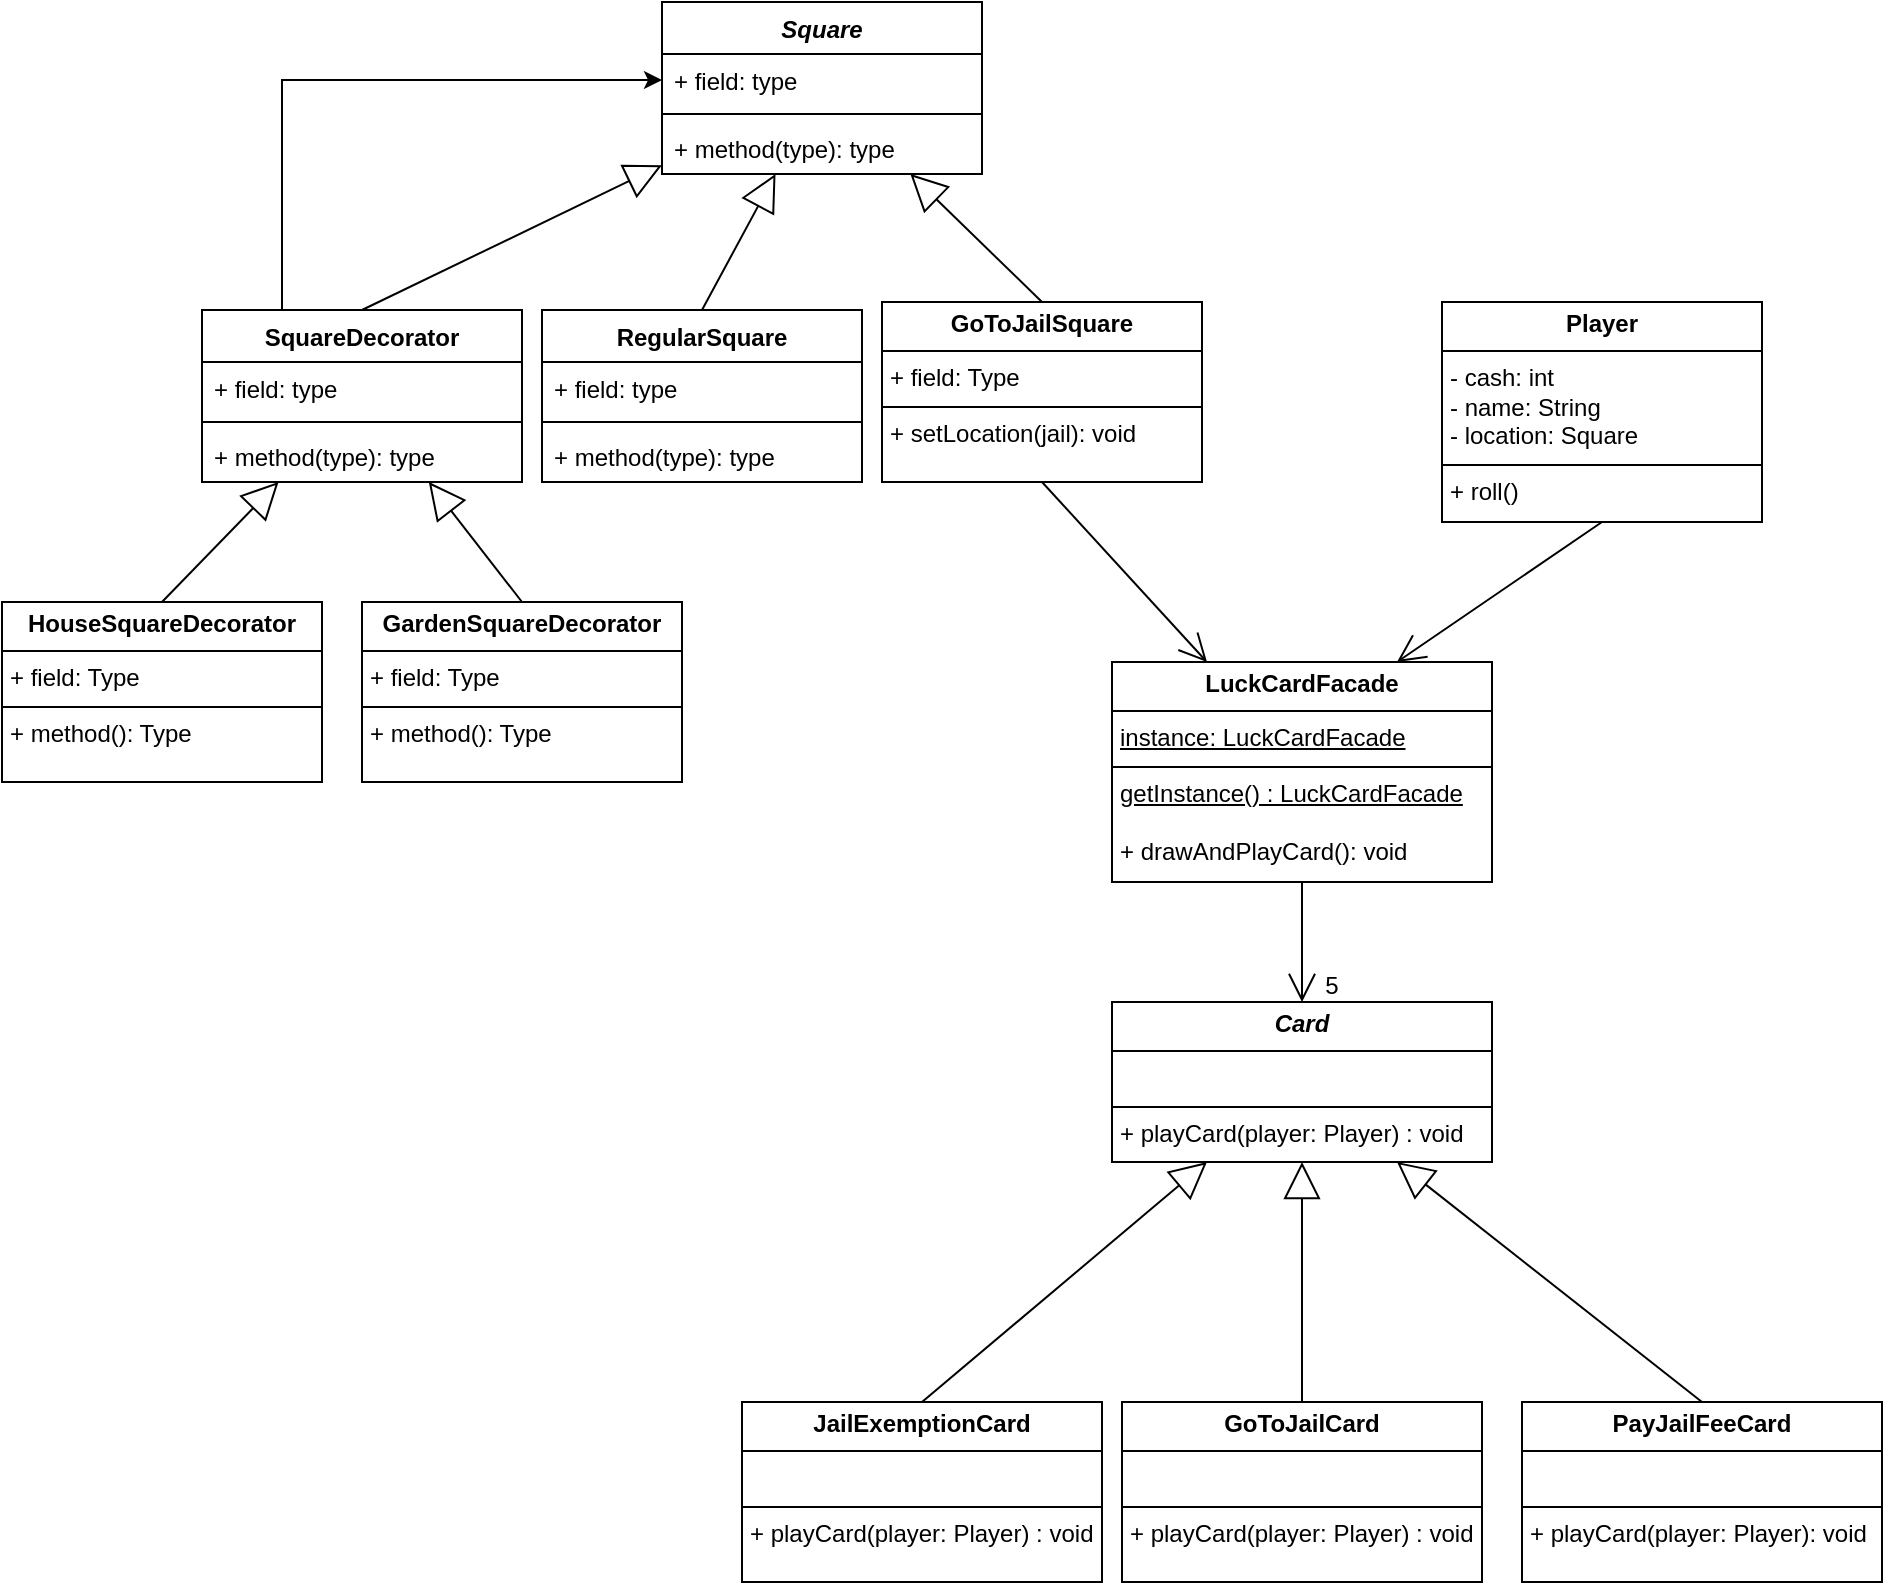 <mxfile version="26.2.14">
  <diagram name="Page-1" id="rZm3nzIOY3YMmXirlXFj">
    <mxGraphModel dx="1689" dy="1534" grid="1" gridSize="10" guides="1" tooltips="1" connect="1" arrows="1" fold="1" page="1" pageScale="1" pageWidth="850" pageHeight="1100" math="0" shadow="0">
      <root>
        <mxCell id="0" />
        <mxCell id="1" parent="0" />
        <mxCell id="CuZWjzNeIVwX2ycWLZOM-1" value="&lt;p style=&quot;margin:0px;margin-top:4px;text-align:center;&quot;&gt;&lt;b&gt;LuckCardFacade&lt;/b&gt;&lt;/p&gt;&lt;hr size=&quot;1&quot; style=&quot;border-style:solid;&quot;&gt;&lt;p style=&quot;margin:0px;margin-left:4px;&quot;&gt;&lt;u&gt;instance: LuckCardFacade&lt;/u&gt;&lt;/p&gt;&lt;hr size=&quot;1&quot; style=&quot;border-style:solid;&quot;&gt;&lt;p style=&quot;margin:0px;margin-left:4px;&quot;&gt;&lt;u&gt;getInstance() : LuckCardFacade&lt;/u&gt;&lt;/p&gt;&lt;p style=&quot;margin:0px;margin-left:4px;&quot;&gt;&lt;br&gt;&lt;/p&gt;&lt;p style=&quot;margin:0px;margin-left:4px;&quot;&gt;+ drawAndPlayCard(): void&lt;/p&gt;" style="verticalAlign=top;align=left;overflow=fill;html=1;whiteSpace=wrap;" parent="1" vertex="1">
          <mxGeometry x="285" y="290" width="190" height="110" as="geometry" />
        </mxCell>
        <mxCell id="CuZWjzNeIVwX2ycWLZOM-2" value="&lt;p style=&quot;margin:0px;margin-top:4px;text-align:center;&quot;&gt;&lt;b&gt;GoToJailSquare&lt;/b&gt;&lt;/p&gt;&lt;hr size=&quot;1&quot; style=&quot;border-style:solid;&quot;&gt;&lt;p style=&quot;margin:0px;margin-left:4px;&quot;&gt;+ field: Type&lt;/p&gt;&lt;hr size=&quot;1&quot; style=&quot;border-style:solid;&quot;&gt;&lt;p style=&quot;margin:0px;margin-left:4px;&quot;&gt;+ setLocation(jail): void&lt;/p&gt;" style="verticalAlign=top;align=left;overflow=fill;html=1;whiteSpace=wrap;" parent="1" vertex="1">
          <mxGeometry x="170" y="110" width="160" height="90" as="geometry" />
        </mxCell>
        <mxCell id="CuZWjzNeIVwX2ycWLZOM-3" value="&lt;p style=&quot;margin:0px;margin-top:4px;text-align:center;&quot;&gt;&lt;b&gt;Player&lt;/b&gt;&lt;/p&gt;&lt;hr size=&quot;1&quot; style=&quot;border-style:solid;&quot;&gt;&lt;p style=&quot;margin:0px;margin-left:4px;&quot;&gt;- cash: int&lt;/p&gt;&lt;p style=&quot;margin:0px;margin-left:4px;&quot;&gt;- name: String&lt;/p&gt;&lt;p style=&quot;margin:0px;margin-left:4px;&quot;&gt;- location: Square&lt;/p&gt;&lt;hr size=&quot;1&quot; style=&quot;border-style:solid;&quot;&gt;&lt;p style=&quot;margin:0px;margin-left:4px;&quot;&gt;+ roll()&lt;/p&gt;&lt;p style=&quot;margin:0px;margin-left:4px;&quot;&gt;&lt;br&gt;&lt;/p&gt;" style="verticalAlign=top;align=left;overflow=fill;html=1;whiteSpace=wrap;" parent="1" vertex="1">
          <mxGeometry x="450" y="110" width="160" height="110" as="geometry" />
        </mxCell>
        <mxCell id="CuZWjzNeIVwX2ycWLZOM-4" value="" style="endArrow=open;endFill=1;endSize=12;html=1;rounded=0;exitX=0.5;exitY=1;exitDx=0;exitDy=0;entryX=0.25;entryY=0;entryDx=0;entryDy=0;" parent="1" source="CuZWjzNeIVwX2ycWLZOM-2" target="CuZWjzNeIVwX2ycWLZOM-1" edge="1">
          <mxGeometry width="160" relative="1" as="geometry">
            <mxPoint x="350" y="260" as="sourcePoint" />
            <mxPoint x="510" y="260" as="targetPoint" />
          </mxGeometry>
        </mxCell>
        <mxCell id="CuZWjzNeIVwX2ycWLZOM-5" value="&lt;p style=&quot;margin:0px;margin-top:4px;text-align:center;&quot;&gt;&lt;b&gt;&lt;i&gt;Card&lt;/i&gt;&lt;/b&gt;&lt;/p&gt;&lt;hr size=&quot;1&quot; style=&quot;border-style:solid;&quot;&gt;&lt;p style=&quot;margin:0px;margin-left:4px;&quot;&gt;&lt;br&gt;&lt;/p&gt;&lt;hr size=&quot;1&quot; style=&quot;border-style:solid;&quot;&gt;&lt;p style=&quot;margin:0px;margin-left:4px;&quot;&gt;+ playCard(player: Player) : void&lt;/p&gt;" style="verticalAlign=top;align=left;overflow=fill;html=1;whiteSpace=wrap;" parent="1" vertex="1">
          <mxGeometry x="285" y="460" width="190" height="80" as="geometry" />
        </mxCell>
        <mxCell id="CuZWjzNeIVwX2ycWLZOM-6" value="&lt;p style=&quot;margin:0px;margin-top:4px;text-align:center;&quot;&gt;&lt;b&gt;PayJailFeeCard&lt;/b&gt;&lt;/p&gt;&lt;hr size=&quot;1&quot; style=&quot;border-style:solid;&quot;&gt;&lt;p style=&quot;margin:0px;margin-left:4px;&quot;&gt;&lt;br&gt;&lt;/p&gt;&lt;hr size=&quot;1&quot; style=&quot;border-style:solid;&quot;&gt;&lt;p style=&quot;margin:0px;margin-left:4px;&quot;&gt;+ playCard(player: Player): void&lt;/p&gt;" style="verticalAlign=top;align=left;overflow=fill;html=1;whiteSpace=wrap;" parent="1" vertex="1">
          <mxGeometry x="490" y="660" width="180" height="90" as="geometry" />
        </mxCell>
        <mxCell id="CuZWjzNeIVwX2ycWLZOM-7" value="&lt;p style=&quot;margin:0px;margin-top:4px;text-align:center;&quot;&gt;&lt;b&gt;GoToJailCard&lt;/b&gt;&lt;/p&gt;&lt;hr size=&quot;1&quot; style=&quot;border-style:solid;&quot;&gt;&lt;p style=&quot;margin:0px;margin-left:4px;&quot;&gt;&lt;br&gt;&lt;/p&gt;&lt;hr size=&quot;1&quot; style=&quot;border-style:solid;&quot;&gt;&lt;p style=&quot;margin:0px;margin-left:4px;&quot;&gt;+ playCard(player: Player) : void&lt;/p&gt;" style="verticalAlign=top;align=left;overflow=fill;html=1;whiteSpace=wrap;" parent="1" vertex="1">
          <mxGeometry x="290" y="660" width="180" height="90" as="geometry" />
        </mxCell>
        <mxCell id="CuZWjzNeIVwX2ycWLZOM-8" value="&lt;p style=&quot;margin:0px;margin-top:4px;text-align:center;&quot;&gt;&lt;b&gt;JailExemptionCard&lt;/b&gt;&lt;/p&gt;&lt;hr size=&quot;1&quot; style=&quot;border-style:solid;&quot;&gt;&lt;p style=&quot;margin:0px;margin-left:4px;&quot;&gt;&lt;br&gt;&lt;/p&gt;&lt;hr size=&quot;1&quot; style=&quot;border-style:solid;&quot;&gt;&lt;p style=&quot;margin:0px;margin-left:4px;&quot;&gt;+ playCard(player: Player) : void&lt;/p&gt;" style="verticalAlign=top;align=left;overflow=fill;html=1;whiteSpace=wrap;" parent="1" vertex="1">
          <mxGeometry x="100" y="660" width="180" height="90" as="geometry" />
        </mxCell>
        <mxCell id="lha500jNBb7RraPARuWA-2" value="" style="endArrow=open;endFill=1;endSize=12;html=1;rounded=0;exitX=0.5;exitY=1;exitDx=0;exitDy=0;entryX=0.75;entryY=0;entryDx=0;entryDy=0;" parent="1" source="CuZWjzNeIVwX2ycWLZOM-3" target="CuZWjzNeIVwX2ycWLZOM-1" edge="1">
          <mxGeometry width="160" relative="1" as="geometry">
            <mxPoint x="330" y="190" as="sourcePoint" />
            <mxPoint x="420" y="280" as="targetPoint" />
          </mxGeometry>
        </mxCell>
        <mxCell id="lha500jNBb7RraPARuWA-4" value="" style="endArrow=open;endFill=1;endSize=12;html=1;rounded=0;exitX=0.5;exitY=1;exitDx=0;exitDy=0;entryX=0.5;entryY=0;entryDx=0;entryDy=0;" parent="1" source="CuZWjzNeIVwX2ycWLZOM-1" target="CuZWjzNeIVwX2ycWLZOM-5" edge="1">
          <mxGeometry width="160" relative="1" as="geometry">
            <mxPoint x="312" y="430" as="sourcePoint" />
            <mxPoint x="210" y="520" as="targetPoint" />
          </mxGeometry>
        </mxCell>
        <mxCell id="CuZWjzNeIVwX2ycWLZOM-10" value="&lt;div&gt;&lt;br&gt;&lt;/div&gt;&lt;div&gt;&lt;br&gt;&lt;/div&gt;" style="endArrow=block;endSize=16;endFill=0;html=1;rounded=0;exitX=0.5;exitY=0;exitDx=0;exitDy=0;entryX=0.5;entryY=1;entryDx=0;entryDy=0;" parent="1" source="CuZWjzNeIVwX2ycWLZOM-7" target="CuZWjzNeIVwX2ycWLZOM-5" edge="1">
          <mxGeometry width="160" relative="1" as="geometry">
            <mxPoint x="350" y="550" as="sourcePoint" />
            <mxPoint x="510" y="550" as="targetPoint" />
          </mxGeometry>
        </mxCell>
        <mxCell id="lha500jNBb7RraPARuWA-5" value="&lt;div&gt;&lt;br&gt;&lt;/div&gt;&lt;div&gt;&lt;br&gt;&lt;/div&gt;" style="endArrow=block;endSize=16;endFill=0;html=1;rounded=0;exitX=0.5;exitY=0;exitDx=0;exitDy=0;entryX=0.25;entryY=1;entryDx=0;entryDy=0;" parent="1" source="CuZWjzNeIVwX2ycWLZOM-8" target="CuZWjzNeIVwX2ycWLZOM-5" edge="1">
          <mxGeometry width="160" relative="1" as="geometry">
            <mxPoint x="210" y="640" as="sourcePoint" />
            <mxPoint x="210" y="500" as="targetPoint" />
          </mxGeometry>
        </mxCell>
        <mxCell id="lha500jNBb7RraPARuWA-6" value="&lt;div&gt;&lt;br&gt;&lt;/div&gt;&lt;div&gt;&lt;br&gt;&lt;/div&gt;" style="endArrow=block;endSize=16;endFill=0;html=1;rounded=0;exitX=0.5;exitY=0;exitDx=0;exitDy=0;entryX=0.75;entryY=1;entryDx=0;entryDy=0;" parent="1" source="CuZWjzNeIVwX2ycWLZOM-6" target="CuZWjzNeIVwX2ycWLZOM-5" edge="1">
          <mxGeometry width="160" relative="1" as="geometry">
            <mxPoint x="210" y="670" as="sourcePoint" />
            <mxPoint x="343" y="550" as="targetPoint" />
          </mxGeometry>
        </mxCell>
        <mxCell id="lha500jNBb7RraPARuWA-7" value="5" style="text;html=1;align=center;verticalAlign=middle;whiteSpace=wrap;rounded=0;" parent="1" vertex="1">
          <mxGeometry x="365" y="437" width="60" height="30" as="geometry" />
        </mxCell>
        <mxCell id="dywf225_mGcsZnPaBIbZ-1" value="RegularSquare" style="swimlane;fontStyle=1;align=center;verticalAlign=top;childLayout=stackLayout;horizontal=1;startSize=26;horizontalStack=0;resizeParent=1;resizeParentMax=0;resizeLast=0;collapsible=1;marginBottom=0;whiteSpace=wrap;html=1;" vertex="1" parent="1">
          <mxGeometry y="114" width="160" height="86" as="geometry" />
        </mxCell>
        <mxCell id="dywf225_mGcsZnPaBIbZ-2" value="+ field: type" style="text;strokeColor=none;fillColor=none;align=left;verticalAlign=top;spacingLeft=4;spacingRight=4;overflow=hidden;rotatable=0;points=[[0,0.5],[1,0.5]];portConstraint=eastwest;whiteSpace=wrap;html=1;" vertex="1" parent="dywf225_mGcsZnPaBIbZ-1">
          <mxGeometry y="26" width="160" height="26" as="geometry" />
        </mxCell>
        <mxCell id="dywf225_mGcsZnPaBIbZ-3" value="" style="line;strokeWidth=1;fillColor=none;align=left;verticalAlign=middle;spacingTop=-1;spacingLeft=3;spacingRight=3;rotatable=0;labelPosition=right;points=[];portConstraint=eastwest;strokeColor=inherit;" vertex="1" parent="dywf225_mGcsZnPaBIbZ-1">
          <mxGeometry y="52" width="160" height="8" as="geometry" />
        </mxCell>
        <mxCell id="dywf225_mGcsZnPaBIbZ-4" value="+ method(type): type" style="text;strokeColor=none;fillColor=none;align=left;verticalAlign=top;spacingLeft=4;spacingRight=4;overflow=hidden;rotatable=0;points=[[0,0.5],[1,0.5]];portConstraint=eastwest;whiteSpace=wrap;html=1;" vertex="1" parent="dywf225_mGcsZnPaBIbZ-1">
          <mxGeometry y="60" width="160" height="26" as="geometry" />
        </mxCell>
        <mxCell id="3flVs-HdjGyr3LIoepE9-1" value="&lt;i&gt;Square&lt;/i&gt;" style="swimlane;fontStyle=1;align=center;verticalAlign=top;childLayout=stackLayout;horizontal=1;startSize=26;horizontalStack=0;resizeParent=1;resizeParentMax=0;resizeLast=0;collapsible=1;marginBottom=0;whiteSpace=wrap;html=1;" vertex="1" parent="1">
          <mxGeometry x="60" y="-40" width="160" height="86" as="geometry" />
        </mxCell>
        <mxCell id="3flVs-HdjGyr3LIoepE9-2" value="+ field: type" style="text;strokeColor=none;fillColor=none;align=left;verticalAlign=top;spacingLeft=4;spacingRight=4;overflow=hidden;rotatable=0;points=[[0,0.5],[1,0.5]];portConstraint=eastwest;whiteSpace=wrap;html=1;" vertex="1" parent="3flVs-HdjGyr3LIoepE9-1">
          <mxGeometry y="26" width="160" height="26" as="geometry" />
        </mxCell>
        <mxCell id="3flVs-HdjGyr3LIoepE9-3" value="" style="line;strokeWidth=1;fillColor=none;align=left;verticalAlign=middle;spacingTop=-1;spacingLeft=3;spacingRight=3;rotatable=0;labelPosition=right;points=[];portConstraint=eastwest;strokeColor=inherit;" vertex="1" parent="3flVs-HdjGyr3LIoepE9-1">
          <mxGeometry y="52" width="160" height="8" as="geometry" />
        </mxCell>
        <mxCell id="3flVs-HdjGyr3LIoepE9-4" value="+ method(type): type" style="text;strokeColor=none;fillColor=none;align=left;verticalAlign=top;spacingLeft=4;spacingRight=4;overflow=hidden;rotatable=0;points=[[0,0.5],[1,0.5]];portConstraint=eastwest;whiteSpace=wrap;html=1;" vertex="1" parent="3flVs-HdjGyr3LIoepE9-1">
          <mxGeometry y="60" width="160" height="26" as="geometry" />
        </mxCell>
        <mxCell id="3flVs-HdjGyr3LIoepE9-5" value="&lt;div&gt;&lt;br&gt;&lt;/div&gt;&lt;div&gt;&lt;br&gt;&lt;/div&gt;" style="endArrow=block;endSize=16;endFill=0;html=1;rounded=0;exitX=0.5;exitY=0;exitDx=0;exitDy=0;" edge="1" parent="1" source="dywf225_mGcsZnPaBIbZ-1" target="3flVs-HdjGyr3LIoepE9-1">
          <mxGeometry width="160" relative="1" as="geometry">
            <mxPoint x="-10" y="160" as="sourcePoint" />
            <mxPoint x="133" y="40" as="targetPoint" />
          </mxGeometry>
        </mxCell>
        <mxCell id="3flVs-HdjGyr3LIoepE9-6" value="&lt;div&gt;&lt;br&gt;&lt;/div&gt;&lt;div&gt;&lt;br&gt;&lt;/div&gt;" style="endArrow=block;endSize=16;endFill=0;html=1;rounded=0;exitX=0.5;exitY=0;exitDx=0;exitDy=0;" edge="1" parent="1" source="CuZWjzNeIVwX2ycWLZOM-2" target="3flVs-HdjGyr3LIoepE9-1">
          <mxGeometry width="160" relative="1" as="geometry">
            <mxPoint x="40" y="120" as="sourcePoint" />
            <mxPoint x="106" y="56" as="targetPoint" />
          </mxGeometry>
        </mxCell>
        <mxCell id="0H_vfjZ2aVNnh6cEB_UE-6" style="edgeStyle=orthogonalEdgeStyle;rounded=0;orthogonalLoop=1;jettySize=auto;html=1;entryX=0;entryY=0.5;entryDx=0;entryDy=0;" edge="1" parent="1" source="0H_vfjZ2aVNnh6cEB_UE-1" target="3flVs-HdjGyr3LIoepE9-2">
          <mxGeometry relative="1" as="geometry">
            <Array as="points">
              <mxPoint x="-130" y="-1" />
            </Array>
          </mxGeometry>
        </mxCell>
        <mxCell id="0H_vfjZ2aVNnh6cEB_UE-1" value="SquareDecorator" style="swimlane;fontStyle=1;align=center;verticalAlign=top;childLayout=stackLayout;horizontal=1;startSize=26;horizontalStack=0;resizeParent=1;resizeParentMax=0;resizeLast=0;collapsible=1;marginBottom=0;whiteSpace=wrap;html=1;" vertex="1" parent="1">
          <mxGeometry x="-170" y="114" width="160" height="86" as="geometry" />
        </mxCell>
        <mxCell id="0H_vfjZ2aVNnh6cEB_UE-2" value="+ field: type" style="text;strokeColor=none;fillColor=none;align=left;verticalAlign=top;spacingLeft=4;spacingRight=4;overflow=hidden;rotatable=0;points=[[0,0.5],[1,0.5]];portConstraint=eastwest;whiteSpace=wrap;html=1;" vertex="1" parent="0H_vfjZ2aVNnh6cEB_UE-1">
          <mxGeometry y="26" width="160" height="26" as="geometry" />
        </mxCell>
        <mxCell id="0H_vfjZ2aVNnh6cEB_UE-3" value="" style="line;strokeWidth=1;fillColor=none;align=left;verticalAlign=middle;spacingTop=-1;spacingLeft=3;spacingRight=3;rotatable=0;labelPosition=right;points=[];portConstraint=eastwest;strokeColor=inherit;" vertex="1" parent="0H_vfjZ2aVNnh6cEB_UE-1">
          <mxGeometry y="52" width="160" height="8" as="geometry" />
        </mxCell>
        <mxCell id="0H_vfjZ2aVNnh6cEB_UE-4" value="+ method(type): type" style="text;strokeColor=none;fillColor=none;align=left;verticalAlign=top;spacingLeft=4;spacingRight=4;overflow=hidden;rotatable=0;points=[[0,0.5],[1,0.5]];portConstraint=eastwest;whiteSpace=wrap;html=1;" vertex="1" parent="0H_vfjZ2aVNnh6cEB_UE-1">
          <mxGeometry y="60" width="160" height="26" as="geometry" />
        </mxCell>
        <mxCell id="0H_vfjZ2aVNnh6cEB_UE-5" value="&lt;div&gt;&lt;br&gt;&lt;/div&gt;&lt;div&gt;&lt;br&gt;&lt;/div&gt;" style="endArrow=block;endSize=16;endFill=0;html=1;rounded=0;exitX=0.5;exitY=0;exitDx=0;exitDy=0;" edge="1" parent="1" source="0H_vfjZ2aVNnh6cEB_UE-1" target="3flVs-HdjGyr3LIoepE9-1">
          <mxGeometry width="160" relative="1" as="geometry">
            <mxPoint x="-116" y="114" as="sourcePoint" />
            <mxPoint x="-50" y="50" as="targetPoint" />
          </mxGeometry>
        </mxCell>
        <mxCell id="nr41Pnm45YckjsdHgXwq-1" value="&lt;p style=&quot;margin:0px;margin-top:4px;text-align:center;&quot;&gt;&lt;b&gt;HouseSquareDecorator&lt;/b&gt;&lt;/p&gt;&lt;hr size=&quot;1&quot; style=&quot;border-style:solid;&quot;&gt;&lt;p style=&quot;margin:0px;margin-left:4px;&quot;&gt;+ field: Type&lt;/p&gt;&lt;hr size=&quot;1&quot; style=&quot;border-style:solid;&quot;&gt;&lt;p style=&quot;margin:0px;margin-left:4px;&quot;&gt;+ method(): Type&lt;/p&gt;" style="verticalAlign=top;align=left;overflow=fill;html=1;whiteSpace=wrap;" vertex="1" parent="1">
          <mxGeometry x="-270" y="260" width="160" height="90" as="geometry" />
        </mxCell>
        <mxCell id="p-WfCu24dIDJkdqRGuj4-1" value="&lt;p style=&quot;margin:0px;margin-top:4px;text-align:center;&quot;&gt;&lt;b&gt;GardenSquareDecorator&lt;/b&gt;&lt;/p&gt;&lt;hr size=&quot;1&quot; style=&quot;border-style:solid;&quot;&gt;&lt;p style=&quot;margin:0px;margin-left:4px;&quot;&gt;+ field: Type&lt;/p&gt;&lt;hr size=&quot;1&quot; style=&quot;border-style:solid;&quot;&gt;&lt;p style=&quot;margin:0px;margin-left:4px;&quot;&gt;+ method(): Type&lt;/p&gt;" style="verticalAlign=top;align=left;overflow=fill;html=1;whiteSpace=wrap;" vertex="1" parent="1">
          <mxGeometry x="-90" y="260" width="160" height="90" as="geometry" />
        </mxCell>
        <mxCell id="p-WfCu24dIDJkdqRGuj4-2" value="&lt;div&gt;&lt;br&gt;&lt;/div&gt;&lt;div&gt;&lt;br&gt;&lt;/div&gt;" style="endArrow=block;endSize=16;endFill=0;html=1;rounded=0;exitX=0.5;exitY=0;exitDx=0;exitDy=0;" edge="1" parent="1" source="nr41Pnm45YckjsdHgXwq-1" target="0H_vfjZ2aVNnh6cEB_UE-1">
          <mxGeometry width="160" relative="1" as="geometry">
            <mxPoint x="-200" y="223" as="sourcePoint" />
            <mxPoint x="-50" y="151" as="targetPoint" />
          </mxGeometry>
        </mxCell>
        <mxCell id="p-WfCu24dIDJkdqRGuj4-3" value="&lt;div&gt;&lt;br&gt;&lt;/div&gt;&lt;div&gt;&lt;br&gt;&lt;/div&gt;" style="endArrow=block;endSize=16;endFill=0;html=1;rounded=0;exitX=0.5;exitY=0;exitDx=0;exitDy=0;" edge="1" parent="1" source="p-WfCu24dIDJkdqRGuj4-1" target="0H_vfjZ2aVNnh6cEB_UE-1">
          <mxGeometry width="160" relative="1" as="geometry">
            <mxPoint x="-180" y="270" as="sourcePoint" />
            <mxPoint x="-122" y="210" as="targetPoint" />
          </mxGeometry>
        </mxCell>
      </root>
    </mxGraphModel>
  </diagram>
</mxfile>
